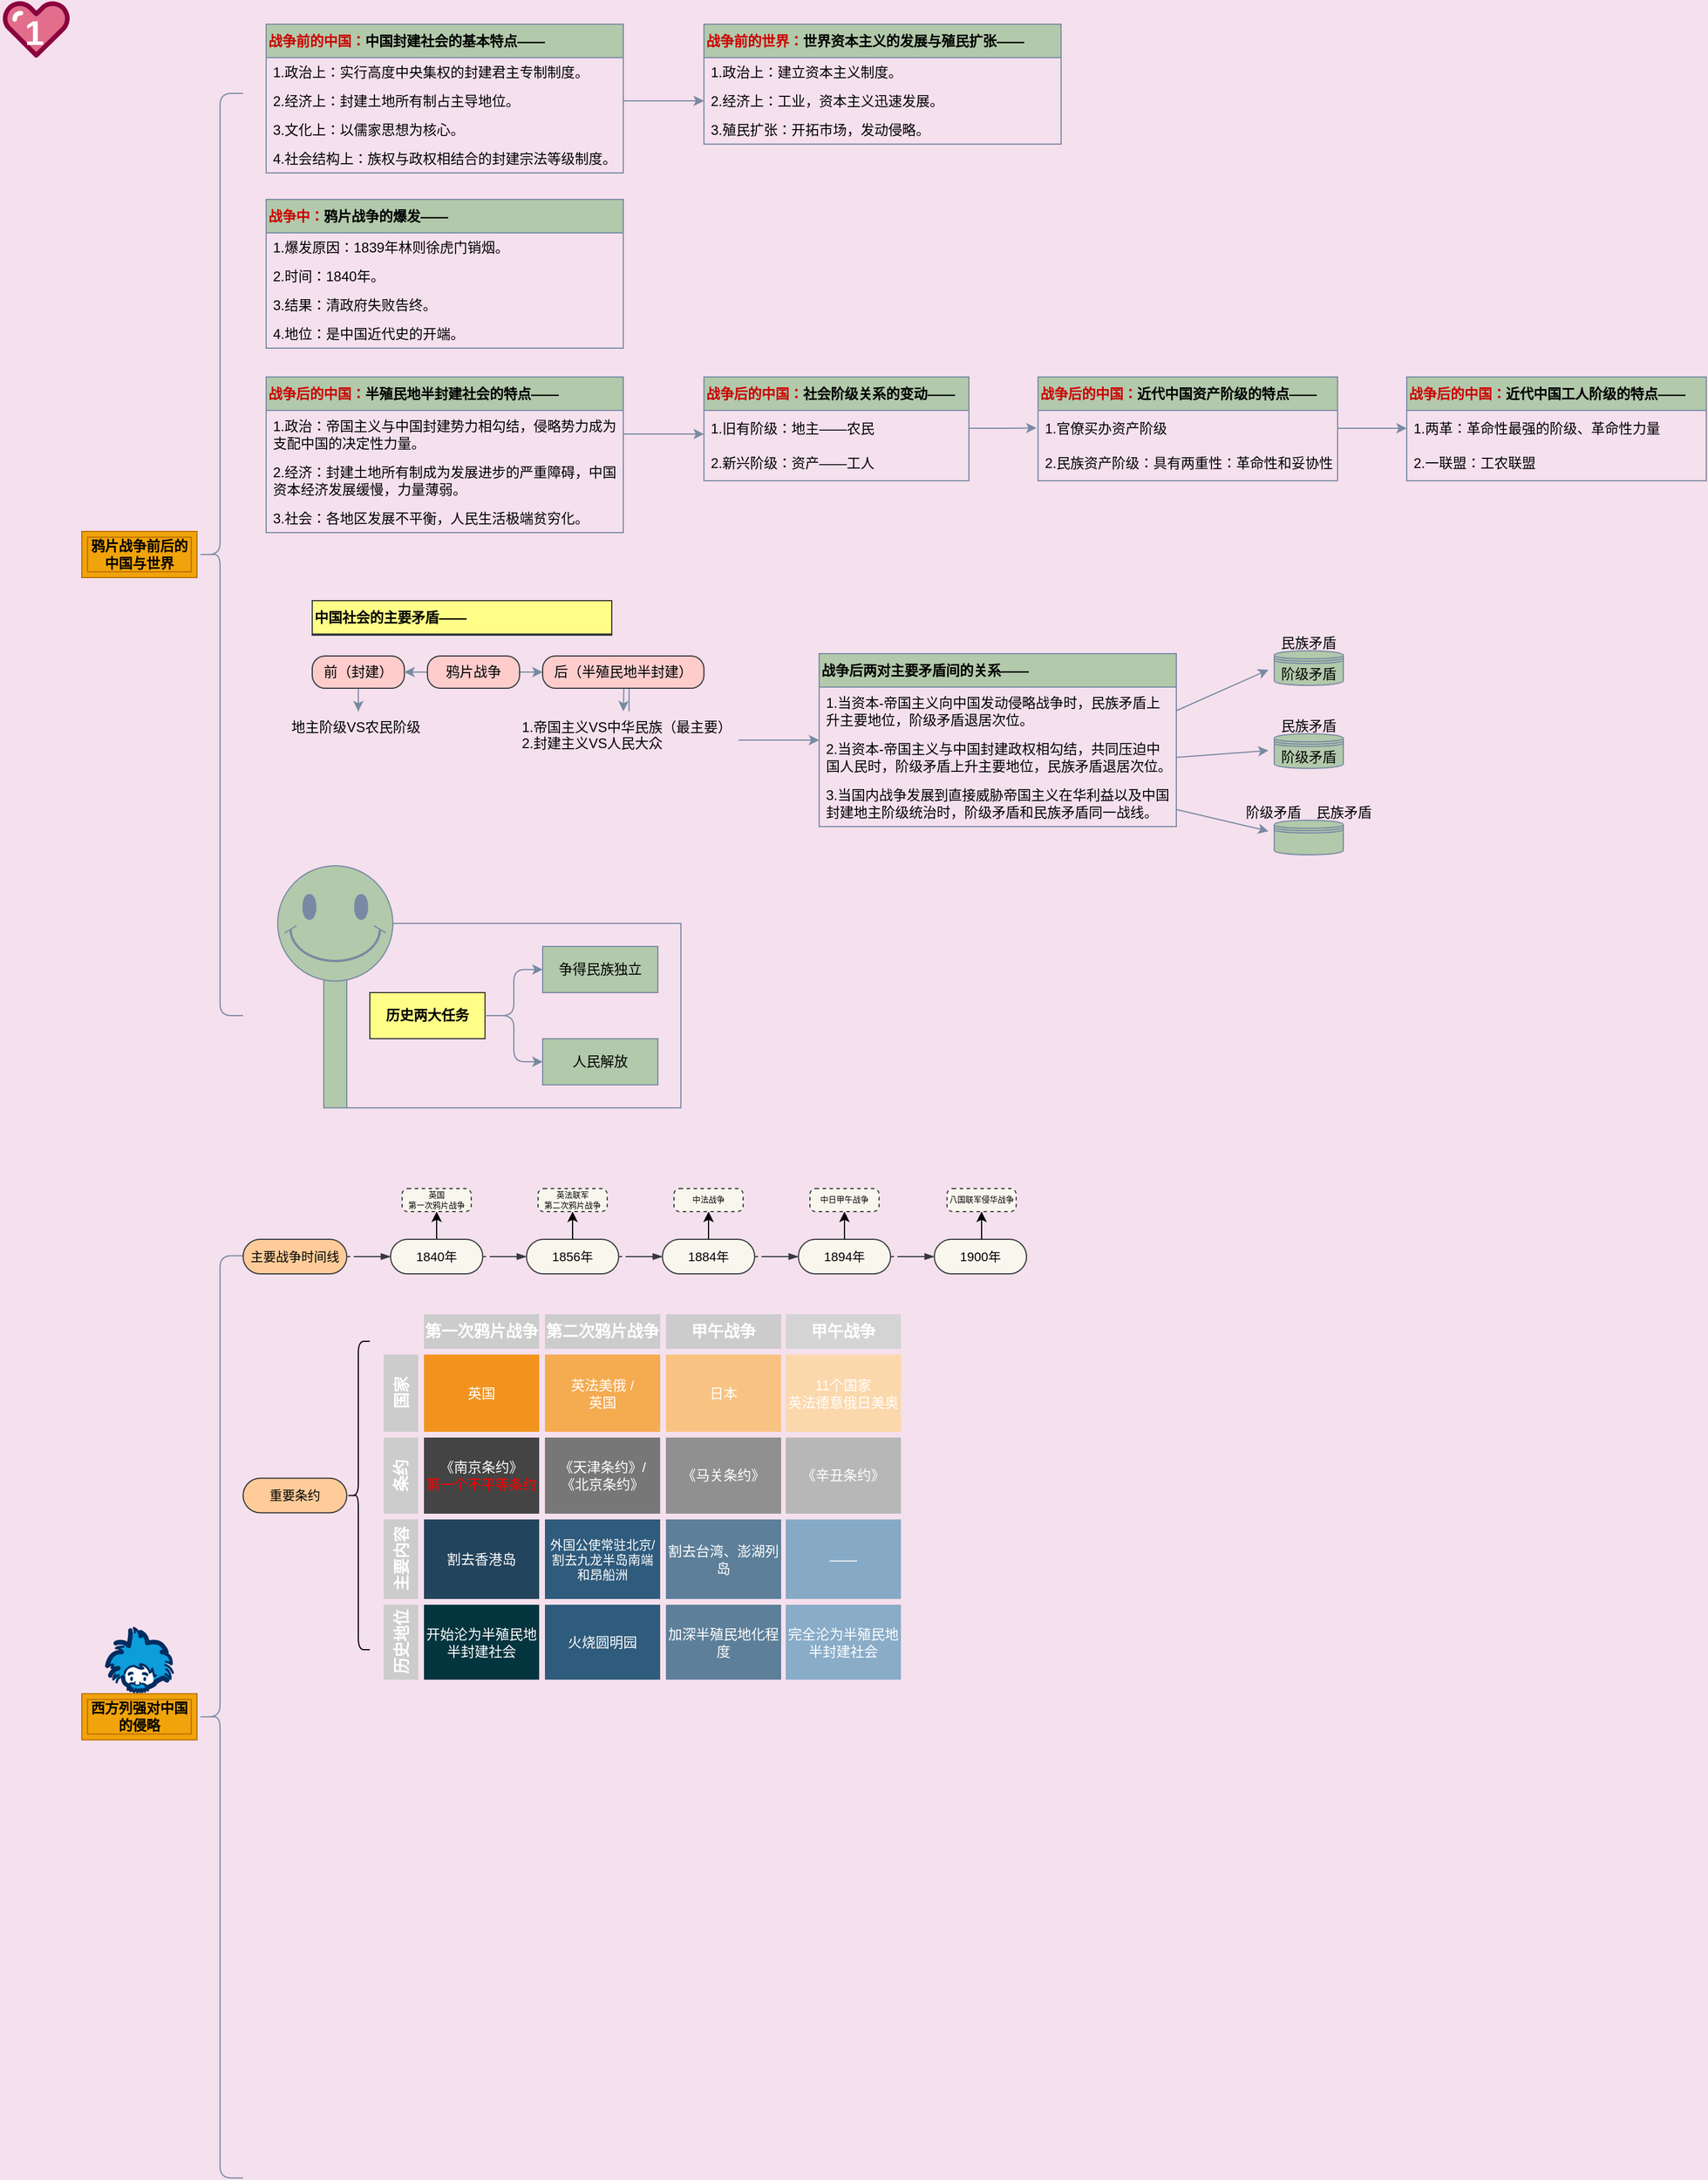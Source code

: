 <mxfile version="26.0.4">
  <diagram name="Page-1" id="a7904f86-f2b4-8e86-fa97-74104820619b">
    <mxGraphModel dx="2390" dy="1377" grid="1" gridSize="10" guides="1" tooltips="1" connect="1" arrows="1" fold="1" page="1" pageScale="1" pageWidth="1654" pageHeight="2336" background="#F5E0ED" math="0" shadow="0">
      <root>
        <mxCell id="0" />
        <mxCell id="1" parent="0" />
        <mxCell id="9vHARivzKHTbLeYjrihz-2" value="&lt;font style=&quot;color: rgb(204, 0, 0);&quot;&gt;战争前的中国：&lt;/font&gt;中国封建社会的基本特点——" style="swimlane;fontStyle=1;align=left;verticalAlign=middle;childLayout=stackLayout;horizontal=1;startSize=29;horizontalStack=0;resizeParent=1;resizeParentMax=0;resizeLast=0;collapsible=0;marginBottom=0;html=1;whiteSpace=wrap;labelBackgroundColor=none;fillColor=#B2C9AB;strokeColor=#788AA3;fontColor=#000000;" parent="1" vertex="1">
          <mxGeometry x="250" y="40" width="310" height="129" as="geometry" />
        </mxCell>
        <mxCell id="9vHARivzKHTbLeYjrihz-3" value="1.政治上：实行高度中央集权的封建君主专制制度。" style="text;html=1;strokeColor=none;fillColor=none;align=left;verticalAlign=middle;spacingLeft=4;spacingRight=4;overflow=hidden;rotatable=0;points=[[0,0.5],[1,0.5]];portConstraint=eastwest;whiteSpace=wrap;labelBackgroundColor=none;fontColor=#000000;" parent="9vHARivzKHTbLeYjrihz-2" vertex="1">
          <mxGeometry y="29" width="310" height="25" as="geometry" />
        </mxCell>
        <mxCell id="9vHARivzKHTbLeYjrihz-4" value="2.经济上：封建土地所有制占主导地位。" style="text;html=1;strokeColor=none;fillColor=none;align=left;verticalAlign=middle;spacingLeft=4;spacingRight=4;overflow=hidden;rotatable=0;points=[[0,0.5],[1,0.5]];portConstraint=eastwest;whiteSpace=wrap;labelBackgroundColor=none;fontColor=#000000;" parent="9vHARivzKHTbLeYjrihz-2" vertex="1">
          <mxGeometry y="54" width="310" height="25" as="geometry" />
        </mxCell>
        <mxCell id="k37HZc9oZ8nupZ0TVwfT-5" value="3.文化上：以儒家思想为核心。" style="text;html=1;strokeColor=none;fillColor=none;align=left;verticalAlign=middle;spacingLeft=4;spacingRight=4;overflow=hidden;rotatable=0;points=[[0,0.5],[1,0.5]];portConstraint=eastwest;whiteSpace=wrap;labelBackgroundColor=none;fontColor=#000000;" parent="9vHARivzKHTbLeYjrihz-2" vertex="1">
          <mxGeometry y="79" width="310" height="25" as="geometry" />
        </mxCell>
        <mxCell id="k37HZc9oZ8nupZ0TVwfT-6" value="4.社会结构上：族权与政权相结合的封建宗法等级制度。" style="text;html=1;strokeColor=none;fillColor=none;align=left;verticalAlign=middle;spacingLeft=4;spacingRight=4;overflow=hidden;rotatable=0;points=[[0,0.5],[1,0.5]];portConstraint=eastwest;whiteSpace=wrap;labelBackgroundColor=none;fontColor=#000000;" parent="9vHARivzKHTbLeYjrihz-2" vertex="1">
          <mxGeometry y="104" width="310" height="25" as="geometry" />
        </mxCell>
        <mxCell id="9vHARivzKHTbLeYjrihz-6" value="" style="shape=curlyBracket;whiteSpace=wrap;html=1;rounded=1;labelPosition=left;verticalLabelPosition=middle;align=right;verticalAlign=middle;size=0.5;labelBackgroundColor=none;fillColor=#B2C9AB;strokeColor=#788AA3;fontColor=#000000;" parent="1" vertex="1">
          <mxGeometry x="190" y="100" width="40" height="800" as="geometry" />
        </mxCell>
        <mxCell id="k37HZc9oZ8nupZ0TVwfT-4" value="鸦片战争前后的中国与世界" style="shape=ext;margin=3;double=1;whiteSpace=wrap;html=1;align=center;strokeColor=#BD7000;fontColor=#000000;fillColor=#f0a30a;fontStyle=1;labelBackgroundColor=none;" parent="1" vertex="1">
          <mxGeometry x="90" y="480" width="100" height="40" as="geometry" />
        </mxCell>
        <mxCell id="k37HZc9oZ8nupZ0TVwfT-8" value="&lt;font style=&quot;color: rgb(204, 0, 0);&quot;&gt;战争前的世界：&lt;/font&gt;&lt;font style=&quot;&quot;&gt;&lt;font&gt;世界资本主义的发展与殖民扩张&lt;/font&gt;——&lt;/font&gt;" style="swimlane;fontStyle=1;align=left;verticalAlign=middle;childLayout=stackLayout;horizontal=1;startSize=29;horizontalStack=0;resizeParent=1;resizeParentMax=0;resizeLast=0;collapsible=0;marginBottom=0;html=1;whiteSpace=wrap;labelBackgroundColor=none;fillColor=#B2C9AB;strokeColor=#788AA3;fontColor=#000000;" parent="1" vertex="1">
          <mxGeometry x="630" y="40" width="310" height="104" as="geometry" />
        </mxCell>
        <mxCell id="k37HZc9oZ8nupZ0TVwfT-9" value="1.政治上：建立资本主义制度。" style="text;html=1;strokeColor=none;fillColor=none;align=left;verticalAlign=middle;spacingLeft=4;spacingRight=4;overflow=hidden;rotatable=0;points=[[0,0.5],[1,0.5]];portConstraint=eastwest;whiteSpace=wrap;labelBackgroundColor=none;fontColor=#000000;" parent="k37HZc9oZ8nupZ0TVwfT-8" vertex="1">
          <mxGeometry y="29" width="310" height="25" as="geometry" />
        </mxCell>
        <mxCell id="k37HZc9oZ8nupZ0TVwfT-10" value="2.经济上：工业，资本主义迅速发展。" style="text;html=1;strokeColor=none;fillColor=none;align=left;verticalAlign=middle;spacingLeft=4;spacingRight=4;overflow=hidden;rotatable=0;points=[[0,0.5],[1,0.5]];portConstraint=eastwest;whiteSpace=wrap;labelBackgroundColor=none;fontColor=#000000;" parent="k37HZc9oZ8nupZ0TVwfT-8" vertex="1">
          <mxGeometry y="54" width="310" height="25" as="geometry" />
        </mxCell>
        <mxCell id="k37HZc9oZ8nupZ0TVwfT-11" value="3.殖民扩张：开拓市场，发动侵略。" style="text;html=1;strokeColor=none;fillColor=none;align=left;verticalAlign=middle;spacingLeft=4;spacingRight=4;overflow=hidden;rotatable=0;points=[[0,0.5],[1,0.5]];portConstraint=eastwest;whiteSpace=wrap;labelBackgroundColor=none;fontColor=#000000;" parent="k37HZc9oZ8nupZ0TVwfT-8" vertex="1">
          <mxGeometry y="79" width="310" height="25" as="geometry" />
        </mxCell>
        <mxCell id="k37HZc9oZ8nupZ0TVwfT-13" value="&lt;font style=&quot;color: rgb(204, 0, 0);&quot;&gt;战争中：&lt;/font&gt;鸦片战争的爆发——" style="swimlane;fontStyle=1;align=left;verticalAlign=middle;childLayout=stackLayout;horizontal=1;startSize=29;horizontalStack=0;resizeParent=1;resizeParentMax=0;resizeLast=0;collapsible=0;marginBottom=0;html=1;whiteSpace=wrap;labelBackgroundColor=none;fillColor=#B2C9AB;strokeColor=#788AA3;fontColor=#000000;" parent="1" vertex="1">
          <mxGeometry x="250" y="192" width="310" height="129" as="geometry" />
        </mxCell>
        <mxCell id="k37HZc9oZ8nupZ0TVwfT-14" value="1.爆发原因：1839年林则徐虎门销烟。" style="text;html=1;strokeColor=none;fillColor=none;align=left;verticalAlign=middle;spacingLeft=4;spacingRight=4;overflow=hidden;rotatable=0;points=[[0,0.5],[1,0.5]];portConstraint=eastwest;whiteSpace=wrap;labelBackgroundColor=none;fontColor=#000000;" parent="k37HZc9oZ8nupZ0TVwfT-13" vertex="1">
          <mxGeometry y="29" width="310" height="25" as="geometry" />
        </mxCell>
        <mxCell id="k37HZc9oZ8nupZ0TVwfT-15" value="2.时间：1840年。" style="text;html=1;strokeColor=none;fillColor=none;align=left;verticalAlign=middle;spacingLeft=4;spacingRight=4;overflow=hidden;rotatable=0;points=[[0,0.5],[1,0.5]];portConstraint=eastwest;whiteSpace=wrap;labelBackgroundColor=none;fontColor=#000000;" parent="k37HZc9oZ8nupZ0TVwfT-13" vertex="1">
          <mxGeometry y="54" width="310" height="25" as="geometry" />
        </mxCell>
        <mxCell id="k37HZc9oZ8nupZ0TVwfT-16" value="3.结果：清政府失败告终。" style="text;html=1;strokeColor=none;fillColor=none;align=left;verticalAlign=middle;spacingLeft=4;spacingRight=4;overflow=hidden;rotatable=0;points=[[0,0.5],[1,0.5]];portConstraint=eastwest;whiteSpace=wrap;labelBackgroundColor=none;fontColor=#000000;" parent="k37HZc9oZ8nupZ0TVwfT-13" vertex="1">
          <mxGeometry y="79" width="310" height="25" as="geometry" />
        </mxCell>
        <mxCell id="k37HZc9oZ8nupZ0TVwfT-17" value="4.地位：是中国近代史的开端。" style="text;html=1;strokeColor=none;fillColor=none;align=left;verticalAlign=middle;spacingLeft=4;spacingRight=4;overflow=hidden;rotatable=0;points=[[0,0.5],[1,0.5]];portConstraint=eastwest;whiteSpace=wrap;labelBackgroundColor=none;fontColor=#000000;" parent="k37HZc9oZ8nupZ0TVwfT-13" vertex="1">
          <mxGeometry y="104" width="310" height="25" as="geometry" />
        </mxCell>
        <mxCell id="k37HZc9oZ8nupZ0TVwfT-18" style="edgeStyle=orthogonalEdgeStyle;rounded=0;orthogonalLoop=1;jettySize=auto;html=1;exitX=1;exitY=0.5;exitDx=0;exitDy=0;entryX=0;entryY=0.5;entryDx=0;entryDy=0;strokeColor=#788AA3;fontColor=#46495D;fillColor=#B2C9AB;" parent="1" source="9vHARivzKHTbLeYjrihz-4" target="k37HZc9oZ8nupZ0TVwfT-10" edge="1">
          <mxGeometry relative="1" as="geometry" />
        </mxCell>
        <mxCell id="k37HZc9oZ8nupZ0TVwfT-19" value="&lt;font style=&quot;color: rgb(204, 0, 0);&quot;&gt;战争后的中国：&lt;/font&gt;半殖民地半封建社会的特点——" style="swimlane;fontStyle=1;align=left;verticalAlign=middle;childLayout=stackLayout;horizontal=1;startSize=29;horizontalStack=0;resizeParent=1;resizeParentMax=0;resizeLast=0;collapsible=0;marginBottom=0;html=1;whiteSpace=wrap;labelBackgroundColor=none;fillColor=#B2C9AB;strokeColor=#788AA3;fontColor=#000000;" parent="1" vertex="1">
          <mxGeometry x="250" y="346" width="310" height="135" as="geometry" />
        </mxCell>
        <mxCell id="k37HZc9oZ8nupZ0TVwfT-20" value="1.政治：帝国主义与中国封建势力相勾结，侵略势力成为支配中国的决定性力量。" style="text;html=1;strokeColor=none;fillColor=none;align=left;verticalAlign=middle;spacingLeft=4;spacingRight=4;overflow=hidden;rotatable=0;points=[[0,0.5],[1,0.5]];portConstraint=eastwest;whiteSpace=wrap;labelBackgroundColor=none;fontColor=#000000;" parent="k37HZc9oZ8nupZ0TVwfT-19" vertex="1">
          <mxGeometry y="29" width="310" height="41" as="geometry" />
        </mxCell>
        <mxCell id="k37HZc9oZ8nupZ0TVwfT-21" value="2.经济：封建土地所有制成为发展进步的严重障碍，中国资本经济发展缓慢，力量薄弱。" style="text;html=1;strokeColor=none;fillColor=none;align=left;verticalAlign=middle;spacingLeft=4;spacingRight=4;overflow=hidden;rotatable=0;points=[[0,0.5],[1,0.5]];portConstraint=eastwest;whiteSpace=wrap;labelBackgroundColor=none;fontColor=#000000;" parent="k37HZc9oZ8nupZ0TVwfT-19" vertex="1">
          <mxGeometry y="70" width="310" height="40" as="geometry" />
        </mxCell>
        <mxCell id="k37HZc9oZ8nupZ0TVwfT-22" value="3.社会：各地区发展不平衡，人民生活极端贫穷化。" style="text;html=1;strokeColor=none;fillColor=none;align=left;verticalAlign=middle;spacingLeft=4;spacingRight=4;overflow=hidden;rotatable=0;points=[[0,0.5],[1,0.5]];portConstraint=eastwest;whiteSpace=wrap;labelBackgroundColor=none;fontColor=#000000;" parent="k37HZc9oZ8nupZ0TVwfT-19" vertex="1">
          <mxGeometry y="110" width="310" height="25" as="geometry" />
        </mxCell>
        <mxCell id="k37HZc9oZ8nupZ0TVwfT-24" value="&lt;font style=&quot;color: rgb(204, 0, 0);&quot;&gt;战争后的中国：&lt;/font&gt;社会阶级关系的变动——" style="swimlane;fontStyle=1;align=left;verticalAlign=middle;childLayout=stackLayout;horizontal=1;startSize=29;horizontalStack=0;resizeParent=1;resizeParentMax=0;resizeLast=0;collapsible=0;marginBottom=0;html=1;whiteSpace=wrap;labelBackgroundColor=none;fillColor=#B2C9AB;strokeColor=#788AA3;fontColor=#000000;" parent="1" vertex="1">
          <mxGeometry x="630" y="346" width="230" height="90" as="geometry" />
        </mxCell>
        <mxCell id="k37HZc9oZ8nupZ0TVwfT-25" value="1.旧有阶级：地主——农民" style="text;html=1;strokeColor=none;fillColor=none;align=left;verticalAlign=middle;spacingLeft=4;spacingRight=4;overflow=hidden;rotatable=0;points=[[0,0.5],[1,0.5]];portConstraint=eastwest;whiteSpace=wrap;labelBackgroundColor=none;fontColor=#000000;" parent="k37HZc9oZ8nupZ0TVwfT-24" vertex="1">
          <mxGeometry y="29" width="230" height="31" as="geometry" />
        </mxCell>
        <mxCell id="k37HZc9oZ8nupZ0TVwfT-26" value="2.新兴阶级：资产——工人" style="text;html=1;strokeColor=none;fillColor=none;align=left;verticalAlign=middle;spacingLeft=4;spacingRight=4;overflow=hidden;rotatable=0;points=[[0,0.5],[1,0.5]];portConstraint=eastwest;whiteSpace=wrap;labelBackgroundColor=none;fontColor=#000000;" parent="k37HZc9oZ8nupZ0TVwfT-24" vertex="1">
          <mxGeometry y="60" width="230" height="30" as="geometry" />
        </mxCell>
        <mxCell id="k37HZc9oZ8nupZ0TVwfT-29" style="edgeStyle=orthogonalEdgeStyle;rounded=0;orthogonalLoop=1;jettySize=auto;html=1;entryX=0;entryY=0.661;entryDx=0;entryDy=0;entryPerimeter=0;strokeColor=#788AA3;fontColor=#46495D;fillColor=#B2C9AB;" parent="1" source="k37HZc9oZ8nupZ0TVwfT-20" target="k37HZc9oZ8nupZ0TVwfT-25" edge="1">
          <mxGeometry relative="1" as="geometry" />
        </mxCell>
        <mxCell id="k37HZc9oZ8nupZ0TVwfT-30" value="&lt;font style=&quot;color: rgb(204, 0, 0);&quot;&gt;战争后的中国：&lt;/font&gt;近代中国资产阶级的特点——" style="swimlane;fontStyle=1;align=left;verticalAlign=middle;childLayout=stackLayout;horizontal=1;startSize=29;horizontalStack=0;resizeParent=1;resizeParentMax=0;resizeLast=0;collapsible=0;marginBottom=0;html=1;whiteSpace=wrap;labelBackgroundColor=none;fillColor=#B2C9AB;strokeColor=#788AA3;fontColor=#000000;" parent="1" vertex="1">
          <mxGeometry x="920" y="346" width="260" height="90" as="geometry" />
        </mxCell>
        <mxCell id="k37HZc9oZ8nupZ0TVwfT-31" value="1.官僚买办资产阶级" style="text;html=1;strokeColor=none;fillColor=none;align=left;verticalAlign=middle;spacingLeft=4;spacingRight=4;overflow=hidden;rotatable=0;points=[[0,0.5],[1,0.5]];portConstraint=eastwest;whiteSpace=wrap;labelBackgroundColor=none;fontColor=#000000;" parent="k37HZc9oZ8nupZ0TVwfT-30" vertex="1">
          <mxGeometry y="29" width="260" height="31" as="geometry" />
        </mxCell>
        <mxCell id="k37HZc9oZ8nupZ0TVwfT-32" value="2.民族资产阶级：具有两重性：革命性和妥协性" style="text;html=1;strokeColor=none;fillColor=none;align=left;verticalAlign=middle;spacingLeft=4;spacingRight=4;overflow=hidden;rotatable=0;points=[[0,0.5],[1,0.5]];portConstraint=eastwest;whiteSpace=wrap;labelBackgroundColor=none;fontColor=#000000;" parent="k37HZc9oZ8nupZ0TVwfT-30" vertex="1">
          <mxGeometry y="60" width="260" height="30" as="geometry" />
        </mxCell>
        <mxCell id="k37HZc9oZ8nupZ0TVwfT-33" value="&lt;font style=&quot;color: rgb(204, 0, 0);&quot;&gt;战争后的中国：&lt;/font&gt;近代中国工人阶级的特点——" style="swimlane;fontStyle=1;align=left;verticalAlign=middle;childLayout=stackLayout;horizontal=1;startSize=29;horizontalStack=0;resizeParent=1;resizeParentMax=0;resizeLast=0;collapsible=0;marginBottom=0;html=1;whiteSpace=wrap;labelBackgroundColor=none;fillColor=#B2C9AB;strokeColor=#788AA3;fontColor=#000000;" parent="1" vertex="1">
          <mxGeometry x="1240" y="346" width="260" height="90" as="geometry" />
        </mxCell>
        <mxCell id="k37HZc9oZ8nupZ0TVwfT-34" value="1.两革：革命性最强的阶级、革命性力量" style="text;html=1;strokeColor=none;fillColor=none;align=left;verticalAlign=middle;spacingLeft=4;spacingRight=4;overflow=hidden;rotatable=0;points=[[0,0.5],[1,0.5]];portConstraint=eastwest;whiteSpace=wrap;labelBackgroundColor=none;fontColor=#000000;" parent="k37HZc9oZ8nupZ0TVwfT-33" vertex="1">
          <mxGeometry y="29" width="260" height="31" as="geometry" />
        </mxCell>
        <mxCell id="k37HZc9oZ8nupZ0TVwfT-35" value="2.一联盟：工农联盟" style="text;html=1;strokeColor=none;fillColor=none;align=left;verticalAlign=middle;spacingLeft=4;spacingRight=4;overflow=hidden;rotatable=0;points=[[0,0.5],[1,0.5]];portConstraint=eastwest;whiteSpace=wrap;labelBackgroundColor=none;fontColor=#000000;" parent="k37HZc9oZ8nupZ0TVwfT-33" vertex="1">
          <mxGeometry y="60" width="260" height="30" as="geometry" />
        </mxCell>
        <mxCell id="k37HZc9oZ8nupZ0TVwfT-36" style="edgeStyle=orthogonalEdgeStyle;rounded=0;orthogonalLoop=1;jettySize=auto;html=1;entryX=0;entryY=0.5;entryDx=0;entryDy=0;strokeColor=#788AA3;fontColor=#46495D;fillColor=#B2C9AB;" parent="1" source="k37HZc9oZ8nupZ0TVwfT-31" target="k37HZc9oZ8nupZ0TVwfT-34" edge="1">
          <mxGeometry relative="1" as="geometry" />
        </mxCell>
        <mxCell id="k37HZc9oZ8nupZ0TVwfT-38" style="edgeStyle=orthogonalEdgeStyle;rounded=0;orthogonalLoop=1;jettySize=auto;html=1;entryX=-0.005;entryY=0.491;entryDx=0;entryDy=0;entryPerimeter=0;strokeColor=#788AA3;fontColor=#46495D;fillColor=#B2C9AB;" parent="1" source="k37HZc9oZ8nupZ0TVwfT-25" target="k37HZc9oZ8nupZ0TVwfT-31" edge="1">
          <mxGeometry relative="1" as="geometry" />
        </mxCell>
        <mxCell id="k37HZc9oZ8nupZ0TVwfT-56" value="中国社会的主要矛盾——" style="swimlane;fontStyle=1;align=left;verticalAlign=middle;childLayout=stackLayout;horizontal=1;startSize=29;horizontalStack=0;resizeParent=1;resizeParentMax=0;resizeLast=0;collapsible=0;marginBottom=0;html=1;whiteSpace=wrap;labelBackgroundColor=none;fillColor=#ffff88;strokeColor=#36393d;" parent="1" vertex="1">
          <mxGeometry x="290" y="540" width="260" height="30" as="geometry" />
        </mxCell>
        <mxCell id="k37HZc9oZ8nupZ0TVwfT-64" style="edgeStyle=orthogonalEdgeStyle;rounded=0;orthogonalLoop=1;jettySize=auto;html=1;strokeColor=#788AA3;fontColor=#46495D;fillColor=#B2C9AB;" parent="1" source="k37HZc9oZ8nupZ0TVwfT-65" edge="1">
          <mxGeometry relative="1" as="geometry">
            <mxPoint x="330" y="636" as="targetPoint" />
          </mxGeometry>
        </mxCell>
        <mxCell id="k37HZc9oZ8nupZ0TVwfT-59" value="前（封建）" style="rounded=1;whiteSpace=wrap;html=1;arcSize=40;fillColor=#ffcccc;strokeColor=#36393d;" parent="1" vertex="1">
          <mxGeometry x="290" y="588" width="80" height="28" as="geometry" />
        </mxCell>
        <mxCell id="k37HZc9oZ8nupZ0TVwfT-71" style="edgeStyle=orthogonalEdgeStyle;rounded=0;orthogonalLoop=1;jettySize=auto;html=1;entryX=1;entryY=0.5;entryDx=0;entryDy=0;strokeColor=#788AA3;fontColor=#46495D;fillColor=#B2C9AB;" parent="1" source="k37HZc9oZ8nupZ0TVwfT-62" target="k37HZc9oZ8nupZ0TVwfT-59" edge="1">
          <mxGeometry relative="1" as="geometry" />
        </mxCell>
        <mxCell id="k37HZc9oZ8nupZ0TVwfT-72" style="edgeStyle=orthogonalEdgeStyle;rounded=0;orthogonalLoop=1;jettySize=auto;html=1;entryX=0;entryY=0.5;entryDx=0;entryDy=0;strokeColor=#788AA3;fontColor=#46495D;fillColor=#B2C9AB;" parent="1" source="k37HZc9oZ8nupZ0TVwfT-62" target="k37HZc9oZ8nupZ0TVwfT-63" edge="1">
          <mxGeometry relative="1" as="geometry" />
        </mxCell>
        <mxCell id="k37HZc9oZ8nupZ0TVwfT-62" value="鸦片战争" style="rounded=1;whiteSpace=wrap;html=1;arcSize=40;fillColor=#ffcccc;strokeColor=#36393d;" parent="1" vertex="1">
          <mxGeometry x="390" y="588" width="80" height="28" as="geometry" />
        </mxCell>
        <mxCell id="k37HZc9oZ8nupZ0TVwfT-68" style="edgeStyle=orthogonalEdgeStyle;rounded=0;orthogonalLoop=1;jettySize=auto;html=1;strokeColor=#788AA3;fontColor=#46495D;fillColor=#B2C9AB;" parent="1" source="k37HZc9oZ8nupZ0TVwfT-67" edge="1">
          <mxGeometry relative="1" as="geometry">
            <mxPoint x="560" y="636" as="targetPoint" />
          </mxGeometry>
        </mxCell>
        <mxCell id="k37HZc9oZ8nupZ0TVwfT-63" value="后（半殖民地半封建）" style="rounded=1;whiteSpace=wrap;html=1;arcSize=40;fillColor=#ffcccc;strokeColor=#36393d;" parent="1" vertex="1">
          <mxGeometry x="490" y="588" width="140" height="28" as="geometry" />
        </mxCell>
        <mxCell id="k37HZc9oZ8nupZ0TVwfT-65" value="地主阶级VS&lt;span style=&quot;background-color: transparent;&quot;&gt;农民阶级&lt;/span&gt;" style="text;strokeColor=none;align=left;fillColor=none;html=1;verticalAlign=top;whiteSpace=wrap;rounded=0;fontColor=#000000;" parent="1" vertex="1">
          <mxGeometry x="270" y="636" width="120" height="50" as="geometry" />
        </mxCell>
        <mxCell id="k37HZc9oZ8nupZ0TVwfT-77" style="edgeStyle=orthogonalEdgeStyle;rounded=0;orthogonalLoop=1;jettySize=auto;html=1;strokeColor=#788AA3;fontColor=#000000;fillColor=#B2C9AB;" parent="1" source="k37HZc9oZ8nupZ0TVwfT-67" edge="1">
          <mxGeometry relative="1" as="geometry">
            <mxPoint x="730" y="661" as="targetPoint" />
          </mxGeometry>
        </mxCell>
        <mxCell id="k37HZc9oZ8nupZ0TVwfT-67" value="1.帝国主义VS中华民族（最主要）&lt;div&gt;2.封建主义VS人民大众&lt;/div&gt;" style="text;strokeColor=none;align=left;fillColor=none;html=1;verticalAlign=top;whiteSpace=wrap;rounded=0;fontColor=#000000;" parent="1" vertex="1">
          <mxGeometry x="470" y="636" width="190" height="50" as="geometry" />
        </mxCell>
        <mxCell id="k37HZc9oZ8nupZ0TVwfT-73" value="战争后两对主要矛盾间的关系——" style="swimlane;fontStyle=1;align=left;verticalAlign=middle;childLayout=stackLayout;horizontal=1;startSize=29;horizontalStack=0;resizeParent=1;resizeParentMax=0;resizeLast=0;collapsible=0;marginBottom=0;html=1;whiteSpace=wrap;labelBackgroundColor=none;fillColor=#B2C9AB;strokeColor=#788AA3;fontColor=#000000;" parent="1" vertex="1">
          <mxGeometry x="730" y="586" width="310" height="150" as="geometry" />
        </mxCell>
        <mxCell id="k37HZc9oZ8nupZ0TVwfT-74" value="1.当资本-帝国主义向中国发动侵略战争时，民族矛盾上升主要地位，阶级矛盾退居次位。" style="text;html=1;strokeColor=none;fillColor=none;align=left;verticalAlign=middle;spacingLeft=4;spacingRight=4;overflow=hidden;rotatable=0;points=[[0,0.5],[1,0.5]];portConstraint=eastwest;whiteSpace=wrap;labelBackgroundColor=none;fontColor=#000000;" parent="k37HZc9oZ8nupZ0TVwfT-73" vertex="1">
          <mxGeometry y="29" width="310" height="41" as="geometry" />
        </mxCell>
        <mxCell id="k37HZc9oZ8nupZ0TVwfT-75" value="2.当资本-帝国主义与中国封建政权相勾结，共同压迫中国人民时，阶级矛盾上升主要地位，民族矛盾退居次位。" style="text;html=1;strokeColor=none;fillColor=none;align=left;verticalAlign=middle;spacingLeft=4;spacingRight=4;overflow=hidden;rotatable=0;points=[[0,0.5],[1,0.5]];portConstraint=eastwest;whiteSpace=wrap;labelBackgroundColor=none;fontColor=#000000;" parent="k37HZc9oZ8nupZ0TVwfT-73" vertex="1">
          <mxGeometry y="70" width="310" height="40" as="geometry" />
        </mxCell>
        <mxCell id="k37HZc9oZ8nupZ0TVwfT-76" value="3.当国内战争发展到直接威胁帝国主义在华利益以及中国封建地主阶级统治时，阶级矛盾和民族矛盾同一战线。" style="text;html=1;strokeColor=none;fillColor=none;align=left;verticalAlign=middle;spacingLeft=4;spacingRight=4;overflow=hidden;rotatable=0;points=[[0,0.5],[1,0.5]];portConstraint=eastwest;whiteSpace=wrap;labelBackgroundColor=none;fontColor=#000000;" parent="k37HZc9oZ8nupZ0TVwfT-73" vertex="1">
          <mxGeometry y="110" width="310" height="40" as="geometry" />
        </mxCell>
        <mxCell id="k37HZc9oZ8nupZ0TVwfT-83" value="阶级矛盾" style="shape=datastore;whiteSpace=wrap;html=1;strokeColor=#788AA3;fontColor=#000000;fillColor=#B2C9AB;" parent="1" vertex="1">
          <mxGeometry x="1125" y="583.5" width="60" height="30" as="geometry" />
        </mxCell>
        <mxCell id="k37HZc9oZ8nupZ0TVwfT-88" value="民族矛盾" style="text;strokeColor=none;align=center;fillColor=none;html=1;verticalAlign=middle;whiteSpace=wrap;rounded=0;fontColor=#000000;" parent="1" vertex="1">
          <mxGeometry x="1125" y="561.5" width="60" height="30" as="geometry" />
        </mxCell>
        <mxCell id="k37HZc9oZ8nupZ0TVwfT-89" value="阶级矛盾" style="shape=datastore;whiteSpace=wrap;html=1;strokeColor=#788AA3;fontColor=#000000;fillColor=#B2C9AB;" parent="1" vertex="1">
          <mxGeometry x="1125" y="655.5" width="60" height="30" as="geometry" />
        </mxCell>
        <mxCell id="k37HZc9oZ8nupZ0TVwfT-90" value="民族矛盾" style="text;strokeColor=none;align=center;fillColor=none;html=1;verticalAlign=middle;whiteSpace=wrap;rounded=0;fontColor=#000000;" parent="1" vertex="1">
          <mxGeometry x="1125" y="633.5" width="60" height="30" as="geometry" />
        </mxCell>
        <mxCell id="k37HZc9oZ8nupZ0TVwfT-91" value="" style="shape=datastore;whiteSpace=wrap;html=1;strokeColor=#788AA3;fontColor=#000000;fillColor=#B2C9AB;" parent="1" vertex="1">
          <mxGeometry x="1125" y="730.5" width="60" height="30" as="geometry" />
        </mxCell>
        <mxCell id="k37HZc9oZ8nupZ0TVwfT-92" value="阶级矛盾&amp;nbsp; &amp;nbsp; 民族矛盾" style="text;strokeColor=none;align=center;fillColor=none;html=1;verticalAlign=middle;whiteSpace=wrap;rounded=0;fontColor=#000000;" parent="1" vertex="1">
          <mxGeometry x="1090" y="708.5" width="130" height="30" as="geometry" />
        </mxCell>
        <mxCell id="k37HZc9oZ8nupZ0TVwfT-94" value="" style="endArrow=classic;html=1;rounded=0;strokeColor=#788AA3;fontColor=#000000;fillColor=#B2C9AB;exitX=1;exitY=0.5;exitDx=0;exitDy=0;" parent="1" source="k37HZc9oZ8nupZ0TVwfT-74" edge="1">
          <mxGeometry width="50" height="50" relative="1" as="geometry">
            <mxPoint x="1042" y="630" as="sourcePoint" />
            <mxPoint x="1120" y="600" as="targetPoint" />
          </mxGeometry>
        </mxCell>
        <mxCell id="k37HZc9oZ8nupZ0TVwfT-95" value="" style="endArrow=classic;html=1;rounded=0;strokeColor=#788AA3;fontColor=#000000;fillColor=#B2C9AB;exitX=1;exitY=0.5;exitDx=0;exitDy=0;" parent="1" source="k37HZc9oZ8nupZ0TVwfT-75" edge="1">
          <mxGeometry width="50" height="50" relative="1" as="geometry">
            <mxPoint x="1040" y="676" as="sourcePoint" />
            <mxPoint x="1120" y="670" as="targetPoint" />
          </mxGeometry>
        </mxCell>
        <mxCell id="k37HZc9oZ8nupZ0TVwfT-96" value="" style="endArrow=classic;html=1;rounded=0;strokeColor=#788AA3;fontColor=#000000;fillColor=#B2C9AB;exitX=1.001;exitY=0.632;exitDx=0;exitDy=0;exitPerimeter=0;" parent="1" source="k37HZc9oZ8nupZ0TVwfT-76" edge="1">
          <mxGeometry width="50" height="50" relative="1" as="geometry">
            <mxPoint x="1040" y="713" as="sourcePoint" />
            <mxPoint x="1120" y="740" as="targetPoint" />
          </mxGeometry>
        </mxCell>
        <mxCell id="k37HZc9oZ8nupZ0TVwfT-101" value="" style="swimlane;startSize=20;horizontal=0;childLayout=treeLayout;horizontalTree=1;sortEdges=1;resizable=0;containerType=tree;fontSize=12;strokeColor=#788AA3;fontColor=#000000;fillColor=#B2C9AB;" parent="1" vertex="1">
          <mxGeometry x="300" y="820" width="310" height="160" as="geometry" />
        </mxCell>
        <mxCell id="k37HZc9oZ8nupZ0TVwfT-102" value="历史两大任务" style="whiteSpace=wrap;html=1;strokeColor=#36393d;fillColor=#ffff88;fontStyle=1" parent="k37HZc9oZ8nupZ0TVwfT-101" vertex="1">
          <mxGeometry x="40" y="60" width="100" height="40" as="geometry" />
        </mxCell>
        <mxCell id="k37HZc9oZ8nupZ0TVwfT-103" value="争得民族独立" style="whiteSpace=wrap;html=1;strokeColor=#788AA3;fontColor=#000000;fillColor=#B2C9AB;" parent="k37HZc9oZ8nupZ0TVwfT-101" vertex="1">
          <mxGeometry x="190" y="20" width="100" height="40" as="geometry" />
        </mxCell>
        <mxCell id="k37HZc9oZ8nupZ0TVwfT-104" value="" style="edgeStyle=elbowEdgeStyle;elbow=horizontal;html=1;rounded=1;curved=0;sourcePerimeterSpacing=0;targetPerimeterSpacing=0;startSize=6;endSize=6;strokeColor=#788AA3;fontColor=#000000;fillColor=#B2C9AB;" parent="k37HZc9oZ8nupZ0TVwfT-101" source="k37HZc9oZ8nupZ0TVwfT-102" target="k37HZc9oZ8nupZ0TVwfT-103" edge="1">
          <mxGeometry relative="1" as="geometry" />
        </mxCell>
        <mxCell id="k37HZc9oZ8nupZ0TVwfT-105" value="人民解放" style="whiteSpace=wrap;html=1;strokeColor=#788AA3;fontColor=#000000;fillColor=#B2C9AB;" parent="k37HZc9oZ8nupZ0TVwfT-101" vertex="1">
          <mxGeometry x="190" y="100" width="100" height="40" as="geometry" />
        </mxCell>
        <mxCell id="k37HZc9oZ8nupZ0TVwfT-106" value="" style="edgeStyle=elbowEdgeStyle;elbow=horizontal;html=1;rounded=1;curved=0;sourcePerimeterSpacing=0;targetPerimeterSpacing=0;startSize=6;endSize=6;strokeColor=#788AA3;fontColor=#000000;fillColor=#B2C9AB;" parent="k37HZc9oZ8nupZ0TVwfT-101" source="k37HZc9oZ8nupZ0TVwfT-102" target="k37HZc9oZ8nupZ0TVwfT-105" edge="1">
          <mxGeometry relative="1" as="geometry" />
        </mxCell>
        <mxCell id="k37HZc9oZ8nupZ0TVwfT-44" value="" style="verticalLabelPosition=top;verticalAlign=bottom;html=1;shape=mxgraph.basic.smiley;strokeColor=#788AA3;fontColor=#000000;fillColor=#B2C9AB;labelPosition=center;align=center;" parent="1" vertex="1">
          <mxGeometry x="260" y="770" width="100" height="100" as="geometry" />
        </mxCell>
        <mxCell id="k37HZc9oZ8nupZ0TVwfT-118" value="" style="group" parent="1" vertex="1" connectable="0">
          <mxGeometry x="20" y="20.0" width="61" height="49.2" as="geometry" />
        </mxCell>
        <mxCell id="k37HZc9oZ8nupZ0TVwfT-120" value="" style="group" parent="k37HZc9oZ8nupZ0TVwfT-118" vertex="1" connectable="0">
          <mxGeometry x="-1" width="62" height="49.2" as="geometry" />
        </mxCell>
        <mxCell id="k37HZc9oZ8nupZ0TVwfT-116" value="" style="verticalLabelPosition=bottom;aspect=fixed;html=1;shape=mxgraph.salesforce.service;strokeColor=#788AA3;fontColor=#46495D;fillColor=#B2C9AB;" parent="k37HZc9oZ8nupZ0TVwfT-120" vertex="1">
          <mxGeometry x="2" width="60" height="49.2" as="geometry" />
        </mxCell>
        <mxCell id="k37HZc9oZ8nupZ0TVwfT-117" value="&lt;font style=&quot;color: rgb(255, 255, 255);&quot;&gt;1&lt;/font&gt;" style="text;strokeColor=none;align=center;fillColor=none;html=1;verticalAlign=middle;whiteSpace=wrap;rounded=0;fontColor=#000000;fontStyle=1;fontSize=30;" parent="k37HZc9oZ8nupZ0TVwfT-120" vertex="1">
          <mxGeometry y="11.6" width="60" height="30" as="geometry" />
        </mxCell>
        <mxCell id="k37HZc9oZ8nupZ0TVwfT-121" value="" style="verticalLabelPosition=bottom;aspect=fixed;html=1;shape=mxgraph.salesforce.automation;strokeColor=#788AA3;fontColor=#46495D;fillColor=#B2C9AB;direction=east;" parent="1" vertex="1">
          <mxGeometry x="110" y="1430" width="60" height="58.2" as="geometry" />
        </mxCell>
        <mxCell id="k37HZc9oZ8nupZ0TVwfT-123" value="" style="shape=curlyBracket;whiteSpace=wrap;html=1;rounded=1;labelPosition=left;verticalLabelPosition=middle;align=right;verticalAlign=middle;size=0.5;labelBackgroundColor=none;fillColor=#B2C9AB;strokeColor=#788AA3;fontColor=#000000;" parent="1" vertex="1">
          <mxGeometry x="190" y="1108.2" width="40" height="800" as="geometry" />
        </mxCell>
        <mxCell id="k37HZc9oZ8nupZ0TVwfT-124" value="西方列强对中国的侵略" style="shape=ext;margin=3;double=1;whiteSpace=wrap;html=1;align=center;strokeColor=#BD7000;fontColor=#000000;fillColor=#f0a30a;fontStyle=1;labelBackgroundColor=none;" parent="1" vertex="1">
          <mxGeometry x="90" y="1488.2" width="100" height="40" as="geometry" />
        </mxCell>
        <mxCell id="YuCSPOrPMn6birOeqR5J-24" style="edgeStyle=orthogonalEdgeStyle;rounded=0;orthogonalLoop=1;jettySize=auto;html=1;" edge="1" parent="1" source="YuCSPOrPMn6birOeqR5J-14">
          <mxGeometry relative="1" as="geometry">
            <mxPoint x="398" y="1070" as="targetPoint" />
          </mxGeometry>
        </mxCell>
        <mxCell id="YuCSPOrPMn6birOeqR5J-14" value="1840年" style="html=1;rounded=1;absoluteArcSize=1;arcSize=80;whiteSpace=wrap;fontSize=11;fillColor=#f9f7ed;strokeColor=#36393d;" vertex="1" parent="1">
          <mxGeometry x="358" y="1094" width="80" height="30" as="geometry" />
        </mxCell>
        <mxCell id="YuCSPOrPMn6birOeqR5J-15" value="" style="edgeStyle=entityRelationEdgeStyle;html=1;endArrow=blockThin;endFill=1;startArrow=none;rounded=0;startFill=0;dashed=1;fillColor=#f9f7ed;strokeColor=#36393d;" edge="1" source="YuCSPOrPMn6birOeqR5J-14" parent="1">
          <mxGeometry width="180" relative="1" as="geometry">
            <mxPoint x="476" y="1109" as="targetPoint" />
          </mxGeometry>
        </mxCell>
        <mxCell id="YuCSPOrPMn6birOeqR5J-16" value="1856年" style="html=1;rounded=1;absoluteArcSize=1;arcSize=80;whiteSpace=wrap;fontSize=11;fillColor=#f9f7ed;strokeColor=#36393d;" vertex="1" parent="1">
          <mxGeometry x="476" y="1094" width="80" height="30" as="geometry" />
        </mxCell>
        <mxCell id="YuCSPOrPMn6birOeqR5J-17" value="" style="edgeStyle=entityRelationEdgeStyle;html=1;endArrow=blockThin;endFill=1;startArrow=none;rounded=0;startFill=0;dashed=1;fillColor=#f9f7ed;strokeColor=#36393d;" edge="1" parent="1">
          <mxGeometry width="180" relative="1" as="geometry">
            <mxPoint x="594" y="1109" as="targetPoint" />
            <mxPoint x="556" y="1109" as="sourcePoint" />
          </mxGeometry>
        </mxCell>
        <mxCell id="YuCSPOrPMn6birOeqR5J-18" value="1884年" style="html=1;rounded=1;absoluteArcSize=1;arcSize=80;whiteSpace=wrap;fontSize=11;fillColor=#f9f7ed;strokeColor=#36393d;" vertex="1" parent="1">
          <mxGeometry x="594" y="1094" width="80" height="30" as="geometry" />
        </mxCell>
        <mxCell id="YuCSPOrPMn6birOeqR5J-19" value="" style="edgeStyle=entityRelationEdgeStyle;html=1;endArrow=blockThin;endFill=1;startArrow=none;rounded=0;startFill=0;dashed=1;fillColor=#f9f7ed;strokeColor=#36393d;" edge="1" parent="1">
          <mxGeometry width="180" relative="1" as="geometry">
            <mxPoint x="712" y="1109" as="targetPoint" />
            <mxPoint x="674" y="1109" as="sourcePoint" />
          </mxGeometry>
        </mxCell>
        <mxCell id="YuCSPOrPMn6birOeqR5J-20" value="1894年" style="html=1;rounded=1;absoluteArcSize=1;arcSize=80;whiteSpace=wrap;fontSize=11;fillColor=#f9f7ed;strokeColor=#36393d;" vertex="1" parent="1">
          <mxGeometry x="712" y="1094" width="80" height="30" as="geometry" />
        </mxCell>
        <mxCell id="YuCSPOrPMn6birOeqR5J-21" value="" style="edgeStyle=entityRelationEdgeStyle;html=1;endArrow=blockThin;endFill=1;startArrow=none;rounded=0;startFill=0;dashed=1;fillColor=#f9f7ed;strokeColor=#36393d;" edge="1" parent="1">
          <mxGeometry width="180" relative="1" as="geometry">
            <mxPoint x="830" y="1109" as="targetPoint" />
            <mxPoint x="792" y="1109" as="sourcePoint" />
          </mxGeometry>
        </mxCell>
        <mxCell id="YuCSPOrPMn6birOeqR5J-22" value="1900年" style="html=1;rounded=1;absoluteArcSize=1;arcSize=80;whiteSpace=wrap;fontSize=11;fillColor=#f9f7ed;strokeColor=#36393d;" vertex="1" parent="1">
          <mxGeometry x="830" y="1094" width="80" height="30" as="geometry" />
        </mxCell>
        <mxCell id="YuCSPOrPMn6birOeqR5J-29" value="英国&lt;br&gt;第一次鸦片战争" style="html=1;align=center;verticalAlign=middle;rounded=1;absoluteArcSize=1;arcSize=10;dashed=1;whiteSpace=wrap;fontFamily=Helvetica;fontStyle=0;fontSize=7;labelBackgroundColor=none;fillColor=#f9f7ed;strokeColor=#36393d;" vertex="1" parent="1">
          <mxGeometry x="368" y="1050" width="60" height="20" as="geometry" />
        </mxCell>
        <mxCell id="YuCSPOrPMn6birOeqR5J-34" style="edgeStyle=orthogonalEdgeStyle;rounded=0;orthogonalLoop=1;jettySize=auto;html=1;" edge="1" parent="1">
          <mxGeometry relative="1" as="geometry">
            <mxPoint x="516" y="1070" as="targetPoint" />
            <mxPoint x="516" y="1094" as="sourcePoint" />
          </mxGeometry>
        </mxCell>
        <mxCell id="YuCSPOrPMn6birOeqR5J-35" value="英法联军&lt;br&gt;第二次鸦片战争" style="html=1;align=center;verticalAlign=middle;rounded=1;absoluteArcSize=1;arcSize=10;dashed=1;whiteSpace=wrap;fontFamily=Helvetica;fontStyle=0;fontSize=7;labelBackgroundColor=none;fillColor=#f9f7ed;strokeColor=#36393d;" vertex="1" parent="1">
          <mxGeometry x="486" y="1050" width="60" height="20" as="geometry" />
        </mxCell>
        <mxCell id="YuCSPOrPMn6birOeqR5J-36" style="edgeStyle=orthogonalEdgeStyle;rounded=0;orthogonalLoop=1;jettySize=auto;html=1;" edge="1" parent="1">
          <mxGeometry relative="1" as="geometry">
            <mxPoint x="634" y="1070" as="targetPoint" />
            <mxPoint x="634" y="1094" as="sourcePoint" />
          </mxGeometry>
        </mxCell>
        <mxCell id="YuCSPOrPMn6birOeqR5J-37" value="中法战争" style="html=1;align=center;verticalAlign=middle;rounded=1;absoluteArcSize=1;arcSize=10;dashed=1;whiteSpace=wrap;fontFamily=Helvetica;fontStyle=0;fontSize=7;labelBackgroundColor=none;fillColor=#f9f7ed;strokeColor=#36393d;" vertex="1" parent="1">
          <mxGeometry x="604" y="1050" width="60" height="20" as="geometry" />
        </mxCell>
        <mxCell id="YuCSPOrPMn6birOeqR5J-38" style="edgeStyle=orthogonalEdgeStyle;rounded=0;orthogonalLoop=1;jettySize=auto;html=1;" edge="1" parent="1">
          <mxGeometry relative="1" as="geometry">
            <mxPoint x="752" y="1070" as="targetPoint" />
            <mxPoint x="752" y="1094" as="sourcePoint" />
          </mxGeometry>
        </mxCell>
        <mxCell id="YuCSPOrPMn6birOeqR5J-39" value="中日甲午战争" style="html=1;align=center;verticalAlign=middle;rounded=1;absoluteArcSize=1;arcSize=10;dashed=1;whiteSpace=wrap;fontFamily=Helvetica;fontStyle=0;fontSize=7;labelBackgroundColor=none;fillColor=#f9f7ed;strokeColor=#36393d;" vertex="1" parent="1">
          <mxGeometry x="722" y="1050" width="60" height="20" as="geometry" />
        </mxCell>
        <mxCell id="YuCSPOrPMn6birOeqR5J-40" style="edgeStyle=orthogonalEdgeStyle;rounded=0;orthogonalLoop=1;jettySize=auto;html=1;" edge="1" parent="1">
          <mxGeometry relative="1" as="geometry">
            <mxPoint x="871" y="1070" as="targetPoint" />
            <mxPoint x="871" y="1094" as="sourcePoint" />
          </mxGeometry>
        </mxCell>
        <mxCell id="YuCSPOrPMn6birOeqR5J-41" value="八国联军侵华战争" style="html=1;align=center;verticalAlign=middle;rounded=1;absoluteArcSize=1;arcSize=10;dashed=1;whiteSpace=wrap;fontFamily=Helvetica;fontStyle=0;fontSize=7;labelBackgroundColor=none;fillColor=#f9f7ed;strokeColor=#36393d;" vertex="1" parent="1">
          <mxGeometry x="841" y="1050" width="60" height="20" as="geometry" />
        </mxCell>
        <mxCell id="YuCSPOrPMn6birOeqR5J-42" value="主要战争时间线" style="html=1;rounded=1;absoluteArcSize=1;arcSize=80;whiteSpace=wrap;fontSize=11;fillColor=#ffcc99;strokeColor=#36393d;" vertex="1" parent="1">
          <mxGeometry x="230" y="1094" width="90" height="30" as="geometry" />
        </mxCell>
        <mxCell id="YuCSPOrPMn6birOeqR5J-43" value="" style="edgeStyle=entityRelationEdgeStyle;html=1;endArrow=blockThin;endFill=1;startArrow=none;rounded=0;startFill=0;dashed=1;fillColor=#f9f7ed;strokeColor=#36393d;" edge="1" parent="1">
          <mxGeometry width="180" relative="1" as="geometry">
            <mxPoint x="358" y="1109" as="targetPoint" />
            <mxPoint x="320" y="1109" as="sourcePoint" />
          </mxGeometry>
        </mxCell>
        <mxCell id="YuCSPOrPMn6birOeqR5J-46" value="重要条约" style="html=1;rounded=1;absoluteArcSize=1;arcSize=80;whiteSpace=wrap;fontSize=11;fillColor=#ffcc99;strokeColor=#36393d;" vertex="1" parent="1">
          <mxGeometry x="230" y="1301.25" width="90" height="30" as="geometry" />
        </mxCell>
        <mxCell id="YuCSPOrPMn6birOeqR5J-48" value="" style="shape=curlyBracket;whiteSpace=wrap;html=1;rounded=1;labelPosition=left;verticalLabelPosition=middle;align=right;verticalAlign=middle;" vertex="1" parent="1">
          <mxGeometry x="320" y="1182.5" width="20" height="267.5" as="geometry" />
        </mxCell>
        <mxCell id="YuCSPOrPMn6birOeqR5J-75" value="" style="group;" vertex="1" connectable="0" parent="1">
          <mxGeometry x="352" y="1159" width="449" height="317" as="geometry" />
        </mxCell>
        <mxCell id="YuCSPOrPMn6birOeqR5J-51" value="英国" style="html=1;fillColor=#F2931E;strokeColor=none;shadow=0;fontSize=12;fontColor=#FFFFFF;align=center;fontStyle=0;whiteSpace=wrap;rounded=0;" vertex="1" parent="YuCSPOrPMn6birOeqR5J-75">
          <mxGeometry x="35" y="35" width="100" height="67" as="geometry" />
        </mxCell>
        <mxCell id="YuCSPOrPMn6birOeqR5J-52" value="英法美俄 /&lt;br&gt;英国" style="html=1;fillColor=#F5AB50;strokeColor=none;shadow=0;fontSize=12;fontColor=#FFFFFF;align=center;fontStyle=0;whiteSpace=wrap;rounded=0;" vertex="1" parent="YuCSPOrPMn6birOeqR5J-75">
          <mxGeometry x="140" y="35" width="100" height="67" as="geometry" />
        </mxCell>
        <mxCell id="YuCSPOrPMn6birOeqR5J-53" value="日本" style="html=1;fillColor=#F8C382;strokeColor=none;shadow=0;fontSize=12;fontColor=#FFFFFF;align=center;fontStyle=0;whiteSpace=wrap;rounded=0;" vertex="1" parent="YuCSPOrPMn6birOeqR5J-75">
          <mxGeometry x="245" y="35" width="100" height="67" as="geometry" />
        </mxCell>
        <mxCell id="YuCSPOrPMn6birOeqR5J-54" value="《南京条约》&lt;br&gt;&lt;font style=&quot;color: rgb(255, 0, 0);&quot;&gt;第一个不平等条约&lt;/font&gt;" style="html=1;fillColor=#444444;strokeColor=none;shadow=0;fontSize=12;fontColor=#FFFFFF;align=center;fontStyle=0;whiteSpace=wrap;rounded=0;" vertex="1" parent="YuCSPOrPMn6birOeqR5J-75">
          <mxGeometry x="35" y="107" width="100" height="66" as="geometry" />
        </mxCell>
        <mxCell id="YuCSPOrPMn6birOeqR5J-55" value="《天津条约》/《北京条约》" style="html=1;fillColor=#777777;strokeColor=none;shadow=0;fontSize=12;fontColor=#FFFFFF;align=center;fontStyle=0;whiteSpace=wrap;rounded=0;" vertex="1" parent="YuCSPOrPMn6birOeqR5J-75">
          <mxGeometry x="140" y="107" width="100" height="66" as="geometry" />
        </mxCell>
        <mxCell id="YuCSPOrPMn6birOeqR5J-56" value="《马关条约》" style="html=1;fillColor=#909090;strokeColor=none;shadow=0;fontSize=12;fontColor=#FFFFFF;align=center;fontStyle=0;whiteSpace=wrap;rounded=0;" vertex="1" parent="YuCSPOrPMn6birOeqR5J-75">
          <mxGeometry x="245" y="107" width="100" height="66" as="geometry" />
        </mxCell>
        <mxCell id="YuCSPOrPMn6birOeqR5J-57" value="割去香港岛" style="html=1;fillColor=#23445D;strokeColor=none;shadow=0;fontSize=12;fontColor=#FFFFFF;align=center;fontStyle=0;whiteSpace=wrap;rounded=0;" vertex="1" parent="YuCSPOrPMn6birOeqR5J-75">
          <mxGeometry x="35" y="178" width="100" height="69" as="geometry" />
        </mxCell>
        <mxCell id="YuCSPOrPMn6birOeqR5J-58" value="外国公使常驻北京/割去九龙半岛南端和昂船洲" style="html=1;fillColor=#2F5B7C;strokeColor=none;shadow=0;fontSize=11;fontColor=#FFFFFF;align=center;fontStyle=0;whiteSpace=wrap;rounded=0;" vertex="1" parent="YuCSPOrPMn6birOeqR5J-75">
          <mxGeometry x="140" y="178" width="100" height="69" as="geometry" />
        </mxCell>
        <mxCell id="YuCSPOrPMn6birOeqR5J-59" value="割去台湾、澎湖列岛" style="html=1;fillColor=#5D7F99;strokeColor=none;shadow=0;fontSize=12;fontColor=#FFFFFF;align=center;fontStyle=0;whiteSpace=wrap;rounded=0;" vertex="1" parent="YuCSPOrPMn6birOeqR5J-75">
          <mxGeometry x="245" y="178" width="100" height="69" as="geometry" />
        </mxCell>
        <mxCell id="YuCSPOrPMn6birOeqR5J-60" value="国家" style="html=1;fillColor=#CCCCCC;strokeColor=none;shadow=0;fontSize=14;fontColor=#FFFFFF;align=center;fontStyle=1;whiteSpace=wrap;horizontal=0;rounded=0;" vertex="1" parent="YuCSPOrPMn6birOeqR5J-75">
          <mxGeometry y="35" width="30" height="67" as="geometry" />
        </mxCell>
        <mxCell id="YuCSPOrPMn6birOeqR5J-61" value="条约" style="html=1;fillColor=#CCCCCC;strokeColor=none;shadow=0;fontSize=14;fontColor=#FFFFFF;align=center;fontStyle=1;whiteSpace=wrap;horizontal=0;rounded=0;" vertex="1" parent="YuCSPOrPMn6birOeqR5J-75">
          <mxGeometry y="107" width="30" height="66" as="geometry" />
        </mxCell>
        <mxCell id="YuCSPOrPMn6birOeqR5J-62" value="主要内容" style="html=1;fillColor=#CCCCCC;strokeColor=none;shadow=0;fontSize=14;fontColor=#FFFFFF;align=center;fontStyle=1;whiteSpace=wrap;horizontal=0;rounded=0;" vertex="1" parent="YuCSPOrPMn6birOeqR5J-75">
          <mxGeometry y="178" width="30" height="69" as="geometry" />
        </mxCell>
        <mxCell id="YuCSPOrPMn6birOeqR5J-63" value="第一次鸦片战争" style="html=1;fillColor=#CCCCCC;strokeColor=none;shadow=0;fontSize=14;fontColor=#FFFFFF;align=center;fontStyle=1;whiteSpace=wrap;rounded=0;" vertex="1" parent="YuCSPOrPMn6birOeqR5J-75">
          <mxGeometry x="35" width="100" height="30" as="geometry" />
        </mxCell>
        <mxCell id="YuCSPOrPMn6birOeqR5J-64" value="第二次鸦片战争" style="html=1;fillColor=#CCCCCC;strokeColor=none;shadow=0;fontSize=14;fontColor=#FFFFFF;align=center;fontStyle=1;whiteSpace=wrap;rounded=0;" vertex="1" parent="YuCSPOrPMn6birOeqR5J-75">
          <mxGeometry x="140" width="100" height="30" as="geometry" />
        </mxCell>
        <mxCell id="YuCSPOrPMn6birOeqR5J-65" value="甲午战争" style="html=1;fillColor=#CCCCCC;strokeColor=none;shadow=0;fontSize=14;fontColor=#FFFFFF;align=center;fontStyle=1;whiteSpace=wrap;rounded=0;" vertex="1" parent="YuCSPOrPMn6birOeqR5J-75">
          <mxGeometry x="245" width="100" height="30" as="geometry" />
        </mxCell>
        <mxCell id="YuCSPOrPMn6birOeqR5J-66" value="开始沦为半殖民地半封建社会" style="html=1;fillColor=light-dark(#03353f, #62baba);strokeColor=none;shadow=0;fontSize=12;fontColor=#FFFFFF;align=center;fontStyle=0;whiteSpace=wrap;rounded=0;" vertex="1" parent="YuCSPOrPMn6birOeqR5J-75">
          <mxGeometry x="35" y="252" width="100" height="65" as="geometry" />
        </mxCell>
        <mxCell id="YuCSPOrPMn6birOeqR5J-67" value="火烧圆明园" style="html=1;fillColor=#2F5B7C;strokeColor=none;shadow=0;fontSize=12;fontColor=#FFFFFF;align=center;fontStyle=0;whiteSpace=wrap;rounded=0;" vertex="1" parent="YuCSPOrPMn6birOeqR5J-75">
          <mxGeometry x="140" y="252" width="100" height="65" as="geometry" />
        </mxCell>
        <mxCell id="YuCSPOrPMn6birOeqR5J-68" value="加深半殖民地化程度" style="html=1;fillColor=#5D7F99;strokeColor=none;shadow=0;fontSize=12;fontColor=#FFFFFF;align=center;fontStyle=0;whiteSpace=wrap;rounded=0;" vertex="1" parent="YuCSPOrPMn6birOeqR5J-75">
          <mxGeometry x="245" y="252" width="100" height="65" as="geometry" />
        </mxCell>
        <mxCell id="YuCSPOrPMn6birOeqR5J-69" value="历史地位" style="html=1;fillColor=#CCCCCC;strokeColor=none;shadow=0;fontSize=14;fontColor=#FFFFFF;align=center;fontStyle=1;whiteSpace=wrap;horizontal=0;rounded=0;" vertex="1" parent="YuCSPOrPMn6birOeqR5J-75">
          <mxGeometry y="252" width="30" height="65" as="geometry" />
        </mxCell>
        <mxCell id="YuCSPOrPMn6birOeqR5J-70" value="11个国家&lt;br&gt;英法德意俄日美奥" style="html=1;fillColor=light-dark(#fbd8ac, #673a02);strokeColor=none;shadow=0;fontSize=12;fontColor=#FFFFFF;align=center;fontStyle=0;whiteSpace=wrap;rounded=0;" vertex="1" parent="YuCSPOrPMn6birOeqR5J-75">
          <mxGeometry x="349" y="35" width="100" height="67" as="geometry" />
        </mxCell>
        <mxCell id="YuCSPOrPMn6birOeqR5J-71" value="《辛丑条约》" style="html=1;fillColor=light-dark(#b8b7b7, #717171);strokeColor=none;shadow=0;fontSize=12;fontColor=#FFFFFF;align=center;fontStyle=0;whiteSpace=wrap;rounded=0;" vertex="1" parent="YuCSPOrPMn6birOeqR5J-75">
          <mxGeometry x="349" y="107" width="100" height="66" as="geometry" />
        </mxCell>
        <mxCell id="YuCSPOrPMn6birOeqR5J-72" value="——" style="html=1;fillColor=light-dark(#86aac6, #6c899f);strokeColor=none;shadow=0;fontSize=12;fontColor=#FFFFFF;align=center;fontStyle=0;whiteSpace=wrap;rounded=0;" vertex="1" parent="YuCSPOrPMn6birOeqR5J-75">
          <mxGeometry x="349" y="178" width="100" height="69" as="geometry" />
        </mxCell>
        <mxCell id="YuCSPOrPMn6birOeqR5J-73" value="甲午战争" style="html=1;fillColor=light-dark(#D4D4D4,#585858);strokeColor=none;shadow=0;fontSize=14;fontColor=#FFFFFF;align=center;fontStyle=1;whiteSpace=wrap;rounded=0;" vertex="1" parent="YuCSPOrPMn6birOeqR5J-75">
          <mxGeometry x="349" width="100" height="30" as="geometry" />
        </mxCell>
        <mxCell id="YuCSPOrPMn6birOeqR5J-74" value="完全沦为半殖民地半封建社会" style="html=1;fillColor=light-dark(#89acc8, #6c899f);strokeColor=none;shadow=0;fontSize=12;fontColor=#FFFFFF;align=center;fontStyle=0;whiteSpace=wrap;rounded=0;" vertex="1" parent="YuCSPOrPMn6birOeqR5J-75">
          <mxGeometry x="349" y="252" width="100" height="65" as="geometry" />
        </mxCell>
      </root>
    </mxGraphModel>
  </diagram>
</mxfile>
